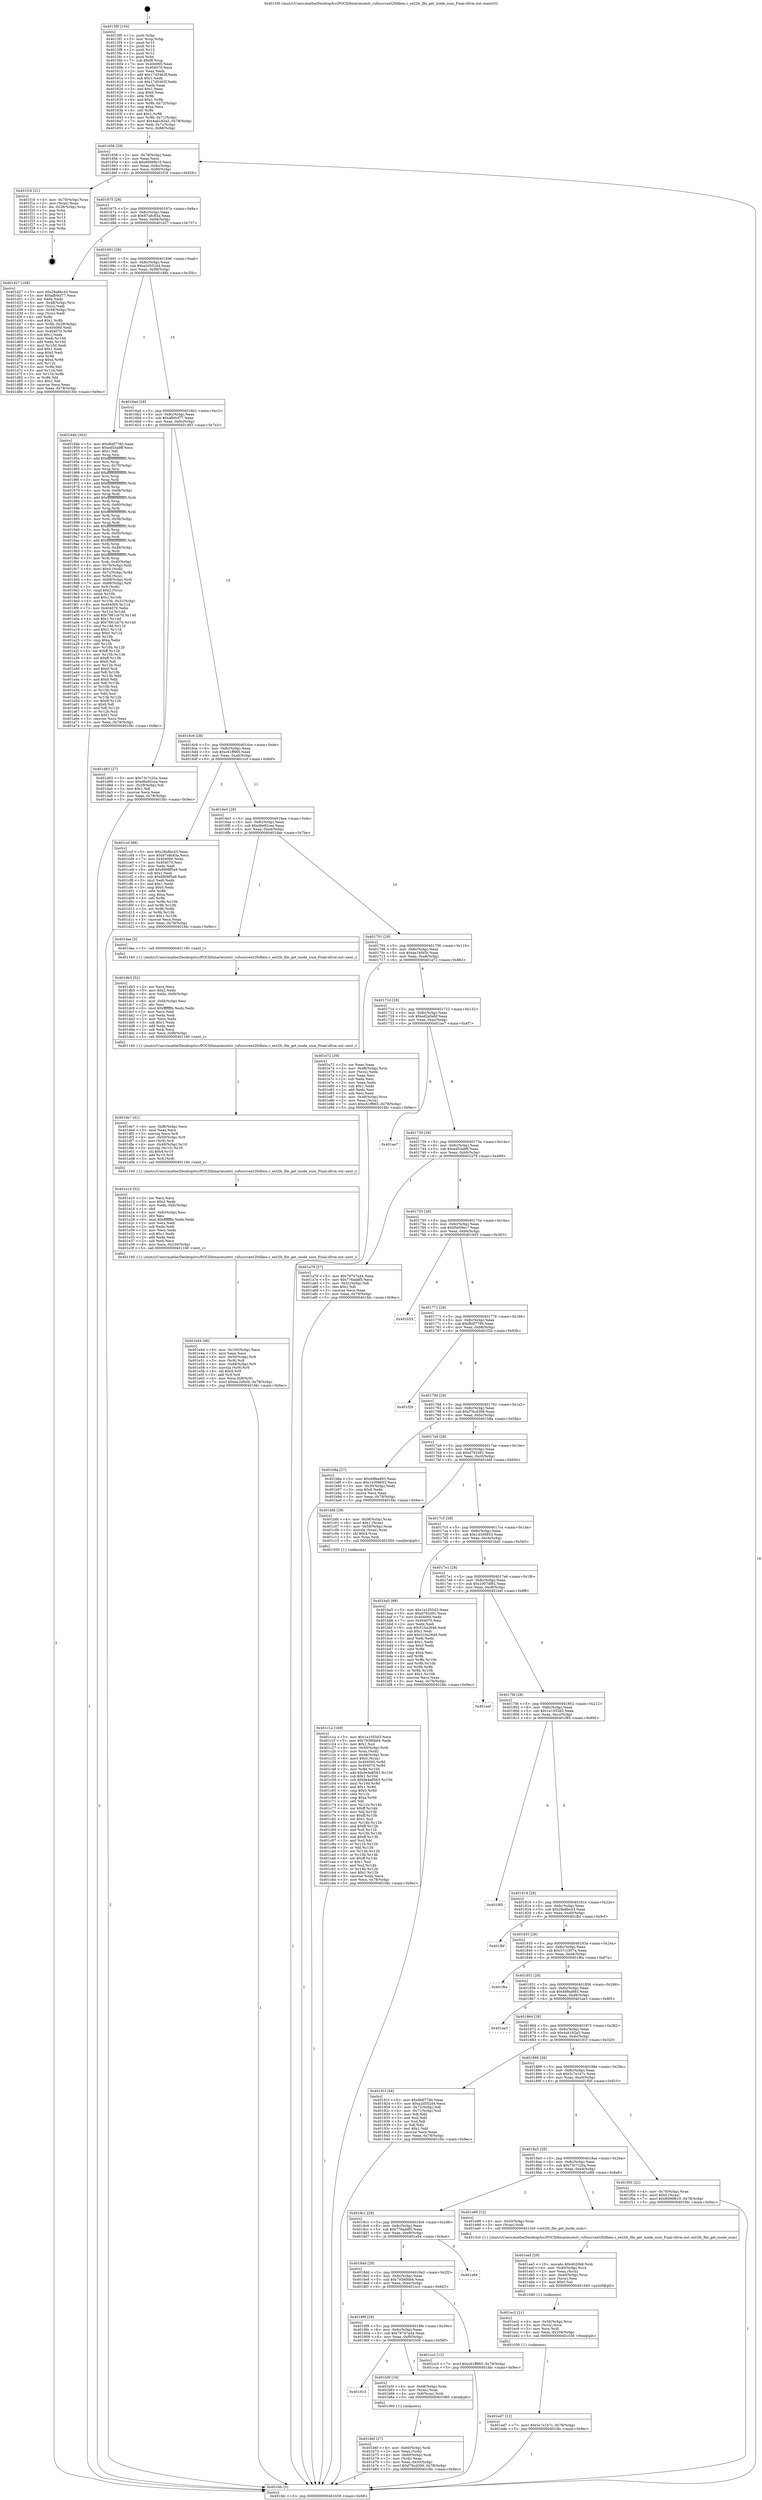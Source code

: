 digraph "0x4015f0" {
  label = "0x4015f0 (/mnt/c/Users/mathe/Desktop/tcc/POCII/binaries/extr_rufussrcext2fsfileio.c_ext2fs_file_get_inode_num_Final-ollvm.out::main(0))"
  labelloc = "t"
  node[shape=record]

  Entry [label="",width=0.3,height=0.3,shape=circle,fillcolor=black,style=filled]
  "0x401658" [label="{
     0x401658 [29]\l
     | [instrs]\l
     &nbsp;&nbsp;0x401658 \<+3\>: mov -0x78(%rbp),%eax\l
     &nbsp;&nbsp;0x40165b \<+2\>: mov %eax,%ecx\l
     &nbsp;&nbsp;0x40165d \<+6\>: sub $0x8006fb10,%ecx\l
     &nbsp;&nbsp;0x401663 \<+6\>: mov %eax,-0x8c(%rbp)\l
     &nbsp;&nbsp;0x401669 \<+6\>: mov %ecx,-0x90(%rbp)\l
     &nbsp;&nbsp;0x40166f \<+6\>: je 0000000000401f16 \<main+0x926\>\l
  }"]
  "0x401f16" [label="{
     0x401f16 [21]\l
     | [instrs]\l
     &nbsp;&nbsp;0x401f16 \<+4\>: mov -0x70(%rbp),%rax\l
     &nbsp;&nbsp;0x401f1a \<+2\>: mov (%rax),%eax\l
     &nbsp;&nbsp;0x401f1c \<+4\>: lea -0x28(%rbp),%rsp\l
     &nbsp;&nbsp;0x401f20 \<+1\>: pop %rbx\l
     &nbsp;&nbsp;0x401f21 \<+2\>: pop %r12\l
     &nbsp;&nbsp;0x401f23 \<+2\>: pop %r13\l
     &nbsp;&nbsp;0x401f25 \<+2\>: pop %r14\l
     &nbsp;&nbsp;0x401f27 \<+2\>: pop %r15\l
     &nbsp;&nbsp;0x401f29 \<+1\>: pop %rbp\l
     &nbsp;&nbsp;0x401f2a \<+1\>: ret\l
  }"]
  "0x401675" [label="{
     0x401675 [28]\l
     | [instrs]\l
     &nbsp;&nbsp;0x401675 \<+5\>: jmp 000000000040167a \<main+0x8a\>\l
     &nbsp;&nbsp;0x40167a \<+6\>: mov -0x8c(%rbp),%eax\l
     &nbsp;&nbsp;0x401680 \<+5\>: sub $0x87a8c83a,%eax\l
     &nbsp;&nbsp;0x401685 \<+6\>: mov %eax,-0x94(%rbp)\l
     &nbsp;&nbsp;0x40168b \<+6\>: je 0000000000401d27 \<main+0x737\>\l
  }"]
  Exit [label="",width=0.3,height=0.3,shape=circle,fillcolor=black,style=filled,peripheries=2]
  "0x401d27" [label="{
     0x401d27 [108]\l
     | [instrs]\l
     &nbsp;&nbsp;0x401d27 \<+5\>: mov $0x28a8bc43,%eax\l
     &nbsp;&nbsp;0x401d2c \<+5\>: mov $0xafb0cf77,%ecx\l
     &nbsp;&nbsp;0x401d31 \<+2\>: xor %edx,%edx\l
     &nbsp;&nbsp;0x401d33 \<+4\>: mov -0x48(%rbp),%rsi\l
     &nbsp;&nbsp;0x401d37 \<+2\>: mov (%rsi),%edi\l
     &nbsp;&nbsp;0x401d39 \<+4\>: mov -0x58(%rbp),%rsi\l
     &nbsp;&nbsp;0x401d3d \<+2\>: cmp (%rsi),%edi\l
     &nbsp;&nbsp;0x401d3f \<+4\>: setl %r8b\l
     &nbsp;&nbsp;0x401d43 \<+4\>: and $0x1,%r8b\l
     &nbsp;&nbsp;0x401d47 \<+4\>: mov %r8b,-0x29(%rbp)\l
     &nbsp;&nbsp;0x401d4b \<+7\>: mov 0x404060,%edi\l
     &nbsp;&nbsp;0x401d52 \<+8\>: mov 0x404070,%r9d\l
     &nbsp;&nbsp;0x401d5a \<+3\>: sub $0x1,%edx\l
     &nbsp;&nbsp;0x401d5d \<+3\>: mov %edi,%r10d\l
     &nbsp;&nbsp;0x401d60 \<+3\>: add %edx,%r10d\l
     &nbsp;&nbsp;0x401d63 \<+4\>: imul %r10d,%edi\l
     &nbsp;&nbsp;0x401d67 \<+3\>: and $0x1,%edi\l
     &nbsp;&nbsp;0x401d6a \<+3\>: cmp $0x0,%edi\l
     &nbsp;&nbsp;0x401d6d \<+4\>: sete %r8b\l
     &nbsp;&nbsp;0x401d71 \<+4\>: cmp $0xa,%r9d\l
     &nbsp;&nbsp;0x401d75 \<+4\>: setl %r11b\l
     &nbsp;&nbsp;0x401d79 \<+3\>: mov %r8b,%bl\l
     &nbsp;&nbsp;0x401d7c \<+3\>: and %r11b,%bl\l
     &nbsp;&nbsp;0x401d7f \<+3\>: xor %r11b,%r8b\l
     &nbsp;&nbsp;0x401d82 \<+3\>: or %r8b,%bl\l
     &nbsp;&nbsp;0x401d85 \<+3\>: test $0x1,%bl\l
     &nbsp;&nbsp;0x401d88 \<+3\>: cmovne %ecx,%eax\l
     &nbsp;&nbsp;0x401d8b \<+3\>: mov %eax,-0x78(%rbp)\l
     &nbsp;&nbsp;0x401d8e \<+5\>: jmp 0000000000401fdc \<main+0x9ec\>\l
  }"]
  "0x401691" [label="{
     0x401691 [28]\l
     | [instrs]\l
     &nbsp;&nbsp;0x401691 \<+5\>: jmp 0000000000401696 \<main+0xa6\>\l
     &nbsp;&nbsp;0x401696 \<+6\>: mov -0x8c(%rbp),%eax\l
     &nbsp;&nbsp;0x40169c \<+5\>: sub $0xa2d552d4,%eax\l
     &nbsp;&nbsp;0x4016a1 \<+6\>: mov %eax,-0x98(%rbp)\l
     &nbsp;&nbsp;0x4016a7 \<+6\>: je 000000000040194b \<main+0x35b\>\l
  }"]
  "0x401ed7" [label="{
     0x401ed7 [12]\l
     | [instrs]\l
     &nbsp;&nbsp;0x401ed7 \<+7\>: movl $0x5c7e1b7c,-0x78(%rbp)\l
     &nbsp;&nbsp;0x401ede \<+5\>: jmp 0000000000401fdc \<main+0x9ec\>\l
  }"]
  "0x40194b" [label="{
     0x40194b [302]\l
     | [instrs]\l
     &nbsp;&nbsp;0x40194b \<+5\>: mov $0xf6df7780,%eax\l
     &nbsp;&nbsp;0x401950 \<+5\>: mov $0xed53a9ff,%ecx\l
     &nbsp;&nbsp;0x401955 \<+2\>: mov $0x1,%dl\l
     &nbsp;&nbsp;0x401957 \<+3\>: mov %rsp,%rsi\l
     &nbsp;&nbsp;0x40195a \<+4\>: add $0xfffffffffffffff0,%rsi\l
     &nbsp;&nbsp;0x40195e \<+3\>: mov %rsi,%rsp\l
     &nbsp;&nbsp;0x401961 \<+4\>: mov %rsi,-0x70(%rbp)\l
     &nbsp;&nbsp;0x401965 \<+3\>: mov %rsp,%rsi\l
     &nbsp;&nbsp;0x401968 \<+4\>: add $0xfffffffffffffff0,%rsi\l
     &nbsp;&nbsp;0x40196c \<+3\>: mov %rsi,%rsp\l
     &nbsp;&nbsp;0x40196f \<+3\>: mov %rsp,%rdi\l
     &nbsp;&nbsp;0x401972 \<+4\>: add $0xfffffffffffffff0,%rdi\l
     &nbsp;&nbsp;0x401976 \<+3\>: mov %rdi,%rsp\l
     &nbsp;&nbsp;0x401979 \<+4\>: mov %rdi,-0x68(%rbp)\l
     &nbsp;&nbsp;0x40197d \<+3\>: mov %rsp,%rdi\l
     &nbsp;&nbsp;0x401980 \<+4\>: add $0xfffffffffffffff0,%rdi\l
     &nbsp;&nbsp;0x401984 \<+3\>: mov %rdi,%rsp\l
     &nbsp;&nbsp;0x401987 \<+4\>: mov %rdi,-0x60(%rbp)\l
     &nbsp;&nbsp;0x40198b \<+3\>: mov %rsp,%rdi\l
     &nbsp;&nbsp;0x40198e \<+4\>: add $0xfffffffffffffff0,%rdi\l
     &nbsp;&nbsp;0x401992 \<+3\>: mov %rdi,%rsp\l
     &nbsp;&nbsp;0x401995 \<+4\>: mov %rdi,-0x58(%rbp)\l
     &nbsp;&nbsp;0x401999 \<+3\>: mov %rsp,%rdi\l
     &nbsp;&nbsp;0x40199c \<+4\>: add $0xfffffffffffffff0,%rdi\l
     &nbsp;&nbsp;0x4019a0 \<+3\>: mov %rdi,%rsp\l
     &nbsp;&nbsp;0x4019a3 \<+4\>: mov %rdi,-0x50(%rbp)\l
     &nbsp;&nbsp;0x4019a7 \<+3\>: mov %rsp,%rdi\l
     &nbsp;&nbsp;0x4019aa \<+4\>: add $0xfffffffffffffff0,%rdi\l
     &nbsp;&nbsp;0x4019ae \<+3\>: mov %rdi,%rsp\l
     &nbsp;&nbsp;0x4019b1 \<+4\>: mov %rdi,-0x48(%rbp)\l
     &nbsp;&nbsp;0x4019b5 \<+3\>: mov %rsp,%rdi\l
     &nbsp;&nbsp;0x4019b8 \<+4\>: add $0xfffffffffffffff0,%rdi\l
     &nbsp;&nbsp;0x4019bc \<+3\>: mov %rdi,%rsp\l
     &nbsp;&nbsp;0x4019bf \<+4\>: mov %rdi,-0x40(%rbp)\l
     &nbsp;&nbsp;0x4019c3 \<+4\>: mov -0x70(%rbp),%rdi\l
     &nbsp;&nbsp;0x4019c7 \<+6\>: movl $0x0,(%rdi)\l
     &nbsp;&nbsp;0x4019cd \<+4\>: mov -0x7c(%rbp),%r8d\l
     &nbsp;&nbsp;0x4019d1 \<+3\>: mov %r8d,(%rsi)\l
     &nbsp;&nbsp;0x4019d4 \<+4\>: mov -0x68(%rbp),%rdi\l
     &nbsp;&nbsp;0x4019d8 \<+7\>: mov -0x88(%rbp),%r9\l
     &nbsp;&nbsp;0x4019df \<+3\>: mov %r9,(%rdi)\l
     &nbsp;&nbsp;0x4019e2 \<+3\>: cmpl $0x2,(%rsi)\l
     &nbsp;&nbsp;0x4019e5 \<+4\>: setne %r10b\l
     &nbsp;&nbsp;0x4019e9 \<+4\>: and $0x1,%r10b\l
     &nbsp;&nbsp;0x4019ed \<+4\>: mov %r10b,-0x31(%rbp)\l
     &nbsp;&nbsp;0x4019f1 \<+8\>: mov 0x404060,%r11d\l
     &nbsp;&nbsp;0x4019f9 \<+7\>: mov 0x404070,%ebx\l
     &nbsp;&nbsp;0x401a00 \<+3\>: mov %r11d,%r14d\l
     &nbsp;&nbsp;0x401a03 \<+7\>: add $0x7861cb7d,%r14d\l
     &nbsp;&nbsp;0x401a0a \<+4\>: sub $0x1,%r14d\l
     &nbsp;&nbsp;0x401a0e \<+7\>: sub $0x7861cb7d,%r14d\l
     &nbsp;&nbsp;0x401a15 \<+4\>: imul %r14d,%r11d\l
     &nbsp;&nbsp;0x401a19 \<+4\>: and $0x1,%r11d\l
     &nbsp;&nbsp;0x401a1d \<+4\>: cmp $0x0,%r11d\l
     &nbsp;&nbsp;0x401a21 \<+4\>: sete %r10b\l
     &nbsp;&nbsp;0x401a25 \<+3\>: cmp $0xa,%ebx\l
     &nbsp;&nbsp;0x401a28 \<+4\>: setl %r15b\l
     &nbsp;&nbsp;0x401a2c \<+3\>: mov %r10b,%r12b\l
     &nbsp;&nbsp;0x401a2f \<+4\>: xor $0xff,%r12b\l
     &nbsp;&nbsp;0x401a33 \<+3\>: mov %r15b,%r13b\l
     &nbsp;&nbsp;0x401a36 \<+4\>: xor $0xff,%r13b\l
     &nbsp;&nbsp;0x401a3a \<+3\>: xor $0x0,%dl\l
     &nbsp;&nbsp;0x401a3d \<+3\>: mov %r12b,%sil\l
     &nbsp;&nbsp;0x401a40 \<+4\>: and $0x0,%sil\l
     &nbsp;&nbsp;0x401a44 \<+3\>: and %dl,%r10b\l
     &nbsp;&nbsp;0x401a47 \<+3\>: mov %r13b,%dil\l
     &nbsp;&nbsp;0x401a4a \<+4\>: and $0x0,%dil\l
     &nbsp;&nbsp;0x401a4e \<+3\>: and %dl,%r15b\l
     &nbsp;&nbsp;0x401a51 \<+3\>: or %r10b,%sil\l
     &nbsp;&nbsp;0x401a54 \<+3\>: or %r15b,%dil\l
     &nbsp;&nbsp;0x401a57 \<+3\>: xor %dil,%sil\l
     &nbsp;&nbsp;0x401a5a \<+3\>: or %r13b,%r12b\l
     &nbsp;&nbsp;0x401a5d \<+4\>: xor $0xff,%r12b\l
     &nbsp;&nbsp;0x401a61 \<+3\>: or $0x0,%dl\l
     &nbsp;&nbsp;0x401a64 \<+3\>: and %dl,%r12b\l
     &nbsp;&nbsp;0x401a67 \<+3\>: or %r12b,%sil\l
     &nbsp;&nbsp;0x401a6a \<+4\>: test $0x1,%sil\l
     &nbsp;&nbsp;0x401a6e \<+3\>: cmovne %ecx,%eax\l
     &nbsp;&nbsp;0x401a71 \<+3\>: mov %eax,-0x78(%rbp)\l
     &nbsp;&nbsp;0x401a74 \<+5\>: jmp 0000000000401fdc \<main+0x9ec\>\l
  }"]
  "0x4016ad" [label="{
     0x4016ad [28]\l
     | [instrs]\l
     &nbsp;&nbsp;0x4016ad \<+5\>: jmp 00000000004016b2 \<main+0xc2\>\l
     &nbsp;&nbsp;0x4016b2 \<+6\>: mov -0x8c(%rbp),%eax\l
     &nbsp;&nbsp;0x4016b8 \<+5\>: sub $0xafb0cf77,%eax\l
     &nbsp;&nbsp;0x4016bd \<+6\>: mov %eax,-0x9c(%rbp)\l
     &nbsp;&nbsp;0x4016c3 \<+6\>: je 0000000000401d93 \<main+0x7a3\>\l
  }"]
  "0x401ec2" [label="{
     0x401ec2 [21]\l
     | [instrs]\l
     &nbsp;&nbsp;0x401ec2 \<+4\>: mov -0x50(%rbp),%rcx\l
     &nbsp;&nbsp;0x401ec6 \<+3\>: mov (%rcx),%rcx\l
     &nbsp;&nbsp;0x401ec9 \<+3\>: mov %rcx,%rdi\l
     &nbsp;&nbsp;0x401ecc \<+6\>: mov %eax,-0x104(%rbp)\l
     &nbsp;&nbsp;0x401ed2 \<+5\>: call 0000000000401030 \<free@plt\>\l
     | [calls]\l
     &nbsp;&nbsp;0x401030 \{1\} (unknown)\l
  }"]
  "0x401d93" [label="{
     0x401d93 [27]\l
     | [instrs]\l
     &nbsp;&nbsp;0x401d93 \<+5\>: mov $0x73c7c20a,%eax\l
     &nbsp;&nbsp;0x401d98 \<+5\>: mov $0xd6e92cea,%ecx\l
     &nbsp;&nbsp;0x401d9d \<+3\>: mov -0x29(%rbp),%dl\l
     &nbsp;&nbsp;0x401da0 \<+3\>: test $0x1,%dl\l
     &nbsp;&nbsp;0x401da3 \<+3\>: cmovne %ecx,%eax\l
     &nbsp;&nbsp;0x401da6 \<+3\>: mov %eax,-0x78(%rbp)\l
     &nbsp;&nbsp;0x401da9 \<+5\>: jmp 0000000000401fdc \<main+0x9ec\>\l
  }"]
  "0x4016c9" [label="{
     0x4016c9 [28]\l
     | [instrs]\l
     &nbsp;&nbsp;0x4016c9 \<+5\>: jmp 00000000004016ce \<main+0xde\>\l
     &nbsp;&nbsp;0x4016ce \<+6\>: mov -0x8c(%rbp),%eax\l
     &nbsp;&nbsp;0x4016d4 \<+5\>: sub $0xc61ff965,%eax\l
     &nbsp;&nbsp;0x4016d9 \<+6\>: mov %eax,-0xa0(%rbp)\l
     &nbsp;&nbsp;0x4016df \<+6\>: je 0000000000401ccf \<main+0x6df\>\l
  }"]
  "0x401ea5" [label="{
     0x401ea5 [29]\l
     | [instrs]\l
     &nbsp;&nbsp;0x401ea5 \<+10\>: movabs $0x4020b6,%rdi\l
     &nbsp;&nbsp;0x401eaf \<+4\>: mov -0x40(%rbp),%rcx\l
     &nbsp;&nbsp;0x401eb3 \<+2\>: mov %eax,(%rcx)\l
     &nbsp;&nbsp;0x401eb5 \<+4\>: mov -0x40(%rbp),%rcx\l
     &nbsp;&nbsp;0x401eb9 \<+2\>: mov (%rcx),%esi\l
     &nbsp;&nbsp;0x401ebb \<+2\>: mov $0x0,%al\l
     &nbsp;&nbsp;0x401ebd \<+5\>: call 0000000000401040 \<printf@plt\>\l
     | [calls]\l
     &nbsp;&nbsp;0x401040 \{1\} (unknown)\l
  }"]
  "0x401ccf" [label="{
     0x401ccf [88]\l
     | [instrs]\l
     &nbsp;&nbsp;0x401ccf \<+5\>: mov $0x28a8bc43,%eax\l
     &nbsp;&nbsp;0x401cd4 \<+5\>: mov $0x87a8c83a,%ecx\l
     &nbsp;&nbsp;0x401cd9 \<+7\>: mov 0x404060,%edx\l
     &nbsp;&nbsp;0x401ce0 \<+7\>: mov 0x404070,%esi\l
     &nbsp;&nbsp;0x401ce7 \<+2\>: mov %edx,%edi\l
     &nbsp;&nbsp;0x401ce9 \<+6\>: add $0x8908f5a9,%edi\l
     &nbsp;&nbsp;0x401cef \<+3\>: sub $0x1,%edi\l
     &nbsp;&nbsp;0x401cf2 \<+6\>: sub $0x8908f5a9,%edi\l
     &nbsp;&nbsp;0x401cf8 \<+3\>: imul %edi,%edx\l
     &nbsp;&nbsp;0x401cfb \<+3\>: and $0x1,%edx\l
     &nbsp;&nbsp;0x401cfe \<+3\>: cmp $0x0,%edx\l
     &nbsp;&nbsp;0x401d01 \<+4\>: sete %r8b\l
     &nbsp;&nbsp;0x401d05 \<+3\>: cmp $0xa,%esi\l
     &nbsp;&nbsp;0x401d08 \<+4\>: setl %r9b\l
     &nbsp;&nbsp;0x401d0c \<+3\>: mov %r8b,%r10b\l
     &nbsp;&nbsp;0x401d0f \<+3\>: and %r9b,%r10b\l
     &nbsp;&nbsp;0x401d12 \<+3\>: xor %r9b,%r8b\l
     &nbsp;&nbsp;0x401d15 \<+3\>: or %r8b,%r10b\l
     &nbsp;&nbsp;0x401d18 \<+4\>: test $0x1,%r10b\l
     &nbsp;&nbsp;0x401d1c \<+3\>: cmovne %ecx,%eax\l
     &nbsp;&nbsp;0x401d1f \<+3\>: mov %eax,-0x78(%rbp)\l
     &nbsp;&nbsp;0x401d22 \<+5\>: jmp 0000000000401fdc \<main+0x9ec\>\l
  }"]
  "0x4016e5" [label="{
     0x4016e5 [28]\l
     | [instrs]\l
     &nbsp;&nbsp;0x4016e5 \<+5\>: jmp 00000000004016ea \<main+0xfa\>\l
     &nbsp;&nbsp;0x4016ea \<+6\>: mov -0x8c(%rbp),%eax\l
     &nbsp;&nbsp;0x4016f0 \<+5\>: sub $0xd6e92cea,%eax\l
     &nbsp;&nbsp;0x4016f5 \<+6\>: mov %eax,-0xa4(%rbp)\l
     &nbsp;&nbsp;0x4016fb \<+6\>: je 0000000000401dae \<main+0x7be\>\l
  }"]
  "0x401e44" [label="{
     0x401e44 [46]\l
     | [instrs]\l
     &nbsp;&nbsp;0x401e44 \<+6\>: mov -0x100(%rbp),%ecx\l
     &nbsp;&nbsp;0x401e4a \<+3\>: imul %eax,%ecx\l
     &nbsp;&nbsp;0x401e4d \<+4\>: mov -0x50(%rbp),%r8\l
     &nbsp;&nbsp;0x401e51 \<+3\>: mov (%r8),%r8\l
     &nbsp;&nbsp;0x401e54 \<+4\>: mov -0x48(%rbp),%r9\l
     &nbsp;&nbsp;0x401e58 \<+3\>: movslq (%r9),%r9\l
     &nbsp;&nbsp;0x401e5b \<+4\>: shl $0x4,%r9\l
     &nbsp;&nbsp;0x401e5f \<+3\>: add %r9,%r8\l
     &nbsp;&nbsp;0x401e62 \<+4\>: mov %ecx,0x8(%r8)\l
     &nbsp;&nbsp;0x401e66 \<+7\>: movl $0xea1bf45b,-0x78(%rbp)\l
     &nbsp;&nbsp;0x401e6d \<+5\>: jmp 0000000000401fdc \<main+0x9ec\>\l
  }"]
  "0x401dae" [label="{
     0x401dae [5]\l
     | [instrs]\l
     &nbsp;&nbsp;0x401dae \<+5\>: call 0000000000401160 \<next_i\>\l
     | [calls]\l
     &nbsp;&nbsp;0x401160 \{1\} (/mnt/c/Users/mathe/Desktop/tcc/POCII/binaries/extr_rufussrcext2fsfileio.c_ext2fs_file_get_inode_num_Final-ollvm.out::next_i)\l
  }"]
  "0x401701" [label="{
     0x401701 [28]\l
     | [instrs]\l
     &nbsp;&nbsp;0x401701 \<+5\>: jmp 0000000000401706 \<main+0x116\>\l
     &nbsp;&nbsp;0x401706 \<+6\>: mov -0x8c(%rbp),%eax\l
     &nbsp;&nbsp;0x40170c \<+5\>: sub $0xea1bf45b,%eax\l
     &nbsp;&nbsp;0x401711 \<+6\>: mov %eax,-0xa8(%rbp)\l
     &nbsp;&nbsp;0x401717 \<+6\>: je 0000000000401e72 \<main+0x882\>\l
  }"]
  "0x401e10" [label="{
     0x401e10 [52]\l
     | [instrs]\l
     &nbsp;&nbsp;0x401e10 \<+2\>: xor %ecx,%ecx\l
     &nbsp;&nbsp;0x401e12 \<+5\>: mov $0x2,%edx\l
     &nbsp;&nbsp;0x401e17 \<+6\>: mov %edx,-0xfc(%rbp)\l
     &nbsp;&nbsp;0x401e1d \<+1\>: cltd\l
     &nbsp;&nbsp;0x401e1e \<+6\>: mov -0xfc(%rbp),%esi\l
     &nbsp;&nbsp;0x401e24 \<+2\>: idiv %esi\l
     &nbsp;&nbsp;0x401e26 \<+6\>: imul $0xfffffffe,%edx,%edx\l
     &nbsp;&nbsp;0x401e2c \<+2\>: mov %ecx,%edi\l
     &nbsp;&nbsp;0x401e2e \<+2\>: sub %edx,%edi\l
     &nbsp;&nbsp;0x401e30 \<+2\>: mov %ecx,%edx\l
     &nbsp;&nbsp;0x401e32 \<+3\>: sub $0x1,%edx\l
     &nbsp;&nbsp;0x401e35 \<+2\>: add %edx,%edi\l
     &nbsp;&nbsp;0x401e37 \<+2\>: sub %edi,%ecx\l
     &nbsp;&nbsp;0x401e39 \<+6\>: mov %ecx,-0x100(%rbp)\l
     &nbsp;&nbsp;0x401e3f \<+5\>: call 0000000000401160 \<next_i\>\l
     | [calls]\l
     &nbsp;&nbsp;0x401160 \{1\} (/mnt/c/Users/mathe/Desktop/tcc/POCII/binaries/extr_rufussrcext2fsfileio.c_ext2fs_file_get_inode_num_Final-ollvm.out::next_i)\l
  }"]
  "0x401e72" [label="{
     0x401e72 [39]\l
     | [instrs]\l
     &nbsp;&nbsp;0x401e72 \<+2\>: xor %eax,%eax\l
     &nbsp;&nbsp;0x401e74 \<+4\>: mov -0x48(%rbp),%rcx\l
     &nbsp;&nbsp;0x401e78 \<+2\>: mov (%rcx),%edx\l
     &nbsp;&nbsp;0x401e7a \<+2\>: mov %eax,%esi\l
     &nbsp;&nbsp;0x401e7c \<+2\>: sub %edx,%esi\l
     &nbsp;&nbsp;0x401e7e \<+2\>: mov %eax,%edx\l
     &nbsp;&nbsp;0x401e80 \<+3\>: sub $0x1,%edx\l
     &nbsp;&nbsp;0x401e83 \<+2\>: add %edx,%esi\l
     &nbsp;&nbsp;0x401e85 \<+2\>: sub %esi,%eax\l
     &nbsp;&nbsp;0x401e87 \<+4\>: mov -0x48(%rbp),%rcx\l
     &nbsp;&nbsp;0x401e8b \<+2\>: mov %eax,(%rcx)\l
     &nbsp;&nbsp;0x401e8d \<+7\>: movl $0xc61ff965,-0x78(%rbp)\l
     &nbsp;&nbsp;0x401e94 \<+5\>: jmp 0000000000401fdc \<main+0x9ec\>\l
  }"]
  "0x40171d" [label="{
     0x40171d [28]\l
     | [instrs]\l
     &nbsp;&nbsp;0x40171d \<+5\>: jmp 0000000000401722 \<main+0x132\>\l
     &nbsp;&nbsp;0x401722 \<+6\>: mov -0x8c(%rbp),%eax\l
     &nbsp;&nbsp;0x401728 \<+5\>: sub $0xed2a5ebf,%eax\l
     &nbsp;&nbsp;0x40172d \<+6\>: mov %eax,-0xac(%rbp)\l
     &nbsp;&nbsp;0x401733 \<+6\>: je 0000000000401ae7 \<main+0x4f7\>\l
  }"]
  "0x401de7" [label="{
     0x401de7 [41]\l
     | [instrs]\l
     &nbsp;&nbsp;0x401de7 \<+6\>: mov -0xf8(%rbp),%ecx\l
     &nbsp;&nbsp;0x401ded \<+3\>: imul %eax,%ecx\l
     &nbsp;&nbsp;0x401df0 \<+3\>: movslq %ecx,%r8\l
     &nbsp;&nbsp;0x401df3 \<+4\>: mov -0x50(%rbp),%r9\l
     &nbsp;&nbsp;0x401df7 \<+3\>: mov (%r9),%r9\l
     &nbsp;&nbsp;0x401dfa \<+4\>: mov -0x48(%rbp),%r10\l
     &nbsp;&nbsp;0x401dfe \<+3\>: movslq (%r10),%r10\l
     &nbsp;&nbsp;0x401e01 \<+4\>: shl $0x4,%r10\l
     &nbsp;&nbsp;0x401e05 \<+3\>: add %r10,%r9\l
     &nbsp;&nbsp;0x401e08 \<+3\>: mov %r8,(%r9)\l
     &nbsp;&nbsp;0x401e0b \<+5\>: call 0000000000401160 \<next_i\>\l
     | [calls]\l
     &nbsp;&nbsp;0x401160 \{1\} (/mnt/c/Users/mathe/Desktop/tcc/POCII/binaries/extr_rufussrcext2fsfileio.c_ext2fs_file_get_inode_num_Final-ollvm.out::next_i)\l
  }"]
  "0x401ae7" [label="{
     0x401ae7\l
  }", style=dashed]
  "0x401739" [label="{
     0x401739 [28]\l
     | [instrs]\l
     &nbsp;&nbsp;0x401739 \<+5\>: jmp 000000000040173e \<main+0x14e\>\l
     &nbsp;&nbsp;0x40173e \<+6\>: mov -0x8c(%rbp),%eax\l
     &nbsp;&nbsp;0x401744 \<+5\>: sub $0xed53a9ff,%eax\l
     &nbsp;&nbsp;0x401749 \<+6\>: mov %eax,-0xb0(%rbp)\l
     &nbsp;&nbsp;0x40174f \<+6\>: je 0000000000401a79 \<main+0x489\>\l
  }"]
  "0x401db3" [label="{
     0x401db3 [52]\l
     | [instrs]\l
     &nbsp;&nbsp;0x401db3 \<+2\>: xor %ecx,%ecx\l
     &nbsp;&nbsp;0x401db5 \<+5\>: mov $0x2,%edx\l
     &nbsp;&nbsp;0x401dba \<+6\>: mov %edx,-0xf4(%rbp)\l
     &nbsp;&nbsp;0x401dc0 \<+1\>: cltd\l
     &nbsp;&nbsp;0x401dc1 \<+6\>: mov -0xf4(%rbp),%esi\l
     &nbsp;&nbsp;0x401dc7 \<+2\>: idiv %esi\l
     &nbsp;&nbsp;0x401dc9 \<+6\>: imul $0xfffffffe,%edx,%edx\l
     &nbsp;&nbsp;0x401dcf \<+2\>: mov %ecx,%edi\l
     &nbsp;&nbsp;0x401dd1 \<+2\>: sub %edx,%edi\l
     &nbsp;&nbsp;0x401dd3 \<+2\>: mov %ecx,%edx\l
     &nbsp;&nbsp;0x401dd5 \<+3\>: sub $0x1,%edx\l
     &nbsp;&nbsp;0x401dd8 \<+2\>: add %edx,%edi\l
     &nbsp;&nbsp;0x401dda \<+2\>: sub %edi,%ecx\l
     &nbsp;&nbsp;0x401ddc \<+6\>: mov %ecx,-0xf8(%rbp)\l
     &nbsp;&nbsp;0x401de2 \<+5\>: call 0000000000401160 \<next_i\>\l
     | [calls]\l
     &nbsp;&nbsp;0x401160 \{1\} (/mnt/c/Users/mathe/Desktop/tcc/POCII/binaries/extr_rufussrcext2fsfileio.c_ext2fs_file_get_inode_num_Final-ollvm.out::next_i)\l
  }"]
  "0x401a79" [label="{
     0x401a79 [27]\l
     | [instrs]\l
     &nbsp;&nbsp;0x401a79 \<+5\>: mov $0x79747a44,%eax\l
     &nbsp;&nbsp;0x401a7e \<+5\>: mov $0x776addf5,%ecx\l
     &nbsp;&nbsp;0x401a83 \<+3\>: mov -0x31(%rbp),%dl\l
     &nbsp;&nbsp;0x401a86 \<+3\>: test $0x1,%dl\l
     &nbsp;&nbsp;0x401a89 \<+3\>: cmovne %ecx,%eax\l
     &nbsp;&nbsp;0x401a8c \<+3\>: mov %eax,-0x78(%rbp)\l
     &nbsp;&nbsp;0x401a8f \<+5\>: jmp 0000000000401fdc \<main+0x9ec\>\l
  }"]
  "0x401755" [label="{
     0x401755 [28]\l
     | [instrs]\l
     &nbsp;&nbsp;0x401755 \<+5\>: jmp 000000000040175a \<main+0x16a\>\l
     &nbsp;&nbsp;0x40175a \<+6\>: mov -0x8c(%rbp),%eax\l
     &nbsp;&nbsp;0x401760 \<+5\>: sub $0xf5e59ec7,%eax\l
     &nbsp;&nbsp;0x401765 \<+6\>: mov %eax,-0xb4(%rbp)\l
     &nbsp;&nbsp;0x40176b \<+6\>: je 0000000000401b53 \<main+0x563\>\l
  }"]
  "0x401c1a" [label="{
     0x401c1a [169]\l
     | [instrs]\l
     &nbsp;&nbsp;0x401c1a \<+5\>: mov $0x1e1055d3,%ecx\l
     &nbsp;&nbsp;0x401c1f \<+5\>: mov $0x79380bb4,%edx\l
     &nbsp;&nbsp;0x401c24 \<+3\>: mov $0x1,%sil\l
     &nbsp;&nbsp;0x401c27 \<+4\>: mov -0x50(%rbp),%rdi\l
     &nbsp;&nbsp;0x401c2b \<+3\>: mov %rax,(%rdi)\l
     &nbsp;&nbsp;0x401c2e \<+4\>: mov -0x48(%rbp),%rax\l
     &nbsp;&nbsp;0x401c32 \<+6\>: movl $0x0,(%rax)\l
     &nbsp;&nbsp;0x401c38 \<+8\>: mov 0x404060,%r8d\l
     &nbsp;&nbsp;0x401c40 \<+8\>: mov 0x404070,%r9d\l
     &nbsp;&nbsp;0x401c48 \<+3\>: mov %r8d,%r10d\l
     &nbsp;&nbsp;0x401c4b \<+7\>: add $0x9e4a8563,%r10d\l
     &nbsp;&nbsp;0x401c52 \<+4\>: sub $0x1,%r10d\l
     &nbsp;&nbsp;0x401c56 \<+7\>: sub $0x9e4a8563,%r10d\l
     &nbsp;&nbsp;0x401c5d \<+4\>: imul %r10d,%r8d\l
     &nbsp;&nbsp;0x401c61 \<+4\>: and $0x1,%r8d\l
     &nbsp;&nbsp;0x401c65 \<+4\>: cmp $0x0,%r8d\l
     &nbsp;&nbsp;0x401c69 \<+4\>: sete %r11b\l
     &nbsp;&nbsp;0x401c6d \<+4\>: cmp $0xa,%r9d\l
     &nbsp;&nbsp;0x401c71 \<+3\>: setl %bl\l
     &nbsp;&nbsp;0x401c74 \<+3\>: mov %r11b,%r14b\l
     &nbsp;&nbsp;0x401c77 \<+4\>: xor $0xff,%r14b\l
     &nbsp;&nbsp;0x401c7b \<+3\>: mov %bl,%r15b\l
     &nbsp;&nbsp;0x401c7e \<+4\>: xor $0xff,%r15b\l
     &nbsp;&nbsp;0x401c82 \<+4\>: xor $0x1,%sil\l
     &nbsp;&nbsp;0x401c86 \<+3\>: mov %r14b,%r12b\l
     &nbsp;&nbsp;0x401c89 \<+4\>: and $0xff,%r12b\l
     &nbsp;&nbsp;0x401c8d \<+3\>: and %sil,%r11b\l
     &nbsp;&nbsp;0x401c90 \<+3\>: mov %r15b,%r13b\l
     &nbsp;&nbsp;0x401c93 \<+4\>: and $0xff,%r13b\l
     &nbsp;&nbsp;0x401c97 \<+3\>: and %sil,%bl\l
     &nbsp;&nbsp;0x401c9a \<+3\>: or %r11b,%r12b\l
     &nbsp;&nbsp;0x401c9d \<+3\>: or %bl,%r13b\l
     &nbsp;&nbsp;0x401ca0 \<+3\>: xor %r13b,%r12b\l
     &nbsp;&nbsp;0x401ca3 \<+3\>: or %r15b,%r14b\l
     &nbsp;&nbsp;0x401ca6 \<+4\>: xor $0xff,%r14b\l
     &nbsp;&nbsp;0x401caa \<+4\>: or $0x1,%sil\l
     &nbsp;&nbsp;0x401cae \<+3\>: and %sil,%r14b\l
     &nbsp;&nbsp;0x401cb1 \<+3\>: or %r14b,%r12b\l
     &nbsp;&nbsp;0x401cb4 \<+4\>: test $0x1,%r12b\l
     &nbsp;&nbsp;0x401cb8 \<+3\>: cmovne %edx,%ecx\l
     &nbsp;&nbsp;0x401cbb \<+3\>: mov %ecx,-0x78(%rbp)\l
     &nbsp;&nbsp;0x401cbe \<+5\>: jmp 0000000000401fdc \<main+0x9ec\>\l
  }"]
  "0x401b53" [label="{
     0x401b53\l
  }", style=dashed]
  "0x401771" [label="{
     0x401771 [28]\l
     | [instrs]\l
     &nbsp;&nbsp;0x401771 \<+5\>: jmp 0000000000401776 \<main+0x186\>\l
     &nbsp;&nbsp;0x401776 \<+6\>: mov -0x8c(%rbp),%eax\l
     &nbsp;&nbsp;0x40177c \<+5\>: sub $0xf6df7780,%eax\l
     &nbsp;&nbsp;0x401781 \<+6\>: mov %eax,-0xb8(%rbp)\l
     &nbsp;&nbsp;0x401787 \<+6\>: je 0000000000401f2b \<main+0x93b\>\l
  }"]
  "0x401b6f" [label="{
     0x401b6f [27]\l
     | [instrs]\l
     &nbsp;&nbsp;0x401b6f \<+4\>: mov -0x60(%rbp),%rdi\l
     &nbsp;&nbsp;0x401b73 \<+2\>: mov %eax,(%rdi)\l
     &nbsp;&nbsp;0x401b75 \<+4\>: mov -0x60(%rbp),%rdi\l
     &nbsp;&nbsp;0x401b79 \<+2\>: mov (%rdi),%eax\l
     &nbsp;&nbsp;0x401b7b \<+3\>: mov %eax,-0x30(%rbp)\l
     &nbsp;&nbsp;0x401b7e \<+7\>: movl $0xf76cd306,-0x78(%rbp)\l
     &nbsp;&nbsp;0x401b85 \<+5\>: jmp 0000000000401fdc \<main+0x9ec\>\l
  }"]
  "0x401f2b" [label="{
     0x401f2b\l
  }", style=dashed]
  "0x40178d" [label="{
     0x40178d [28]\l
     | [instrs]\l
     &nbsp;&nbsp;0x40178d \<+5\>: jmp 0000000000401792 \<main+0x1a2\>\l
     &nbsp;&nbsp;0x401792 \<+6\>: mov -0x8c(%rbp),%eax\l
     &nbsp;&nbsp;0x401798 \<+5\>: sub $0xf76cd306,%eax\l
     &nbsp;&nbsp;0x40179d \<+6\>: mov %eax,-0xbc(%rbp)\l
     &nbsp;&nbsp;0x4017a3 \<+6\>: je 0000000000401b8a \<main+0x59a\>\l
  }"]
  "0x401915" [label="{
     0x401915\l
  }", style=dashed]
  "0x401b8a" [label="{
     0x401b8a [27]\l
     | [instrs]\l
     &nbsp;&nbsp;0x401b8a \<+5\>: mov $0x49fea993,%eax\l
     &nbsp;&nbsp;0x401b8f \<+5\>: mov $0x14306653,%ecx\l
     &nbsp;&nbsp;0x401b94 \<+3\>: mov -0x30(%rbp),%edx\l
     &nbsp;&nbsp;0x401b97 \<+3\>: cmp $0x0,%edx\l
     &nbsp;&nbsp;0x401b9a \<+3\>: cmove %ecx,%eax\l
     &nbsp;&nbsp;0x401b9d \<+3\>: mov %eax,-0x78(%rbp)\l
     &nbsp;&nbsp;0x401ba0 \<+5\>: jmp 0000000000401fdc \<main+0x9ec\>\l
  }"]
  "0x4017a9" [label="{
     0x4017a9 [28]\l
     | [instrs]\l
     &nbsp;&nbsp;0x4017a9 \<+5\>: jmp 00000000004017ae \<main+0x1be\>\l
     &nbsp;&nbsp;0x4017ae \<+6\>: mov -0x8c(%rbp),%eax\l
     &nbsp;&nbsp;0x4017b4 \<+5\>: sub $0xd792481,%eax\l
     &nbsp;&nbsp;0x4017b9 \<+6\>: mov %eax,-0xc0(%rbp)\l
     &nbsp;&nbsp;0x4017bf \<+6\>: je 0000000000401bfd \<main+0x60d\>\l
  }"]
  "0x401b5f" [label="{
     0x401b5f [16]\l
     | [instrs]\l
     &nbsp;&nbsp;0x401b5f \<+4\>: mov -0x68(%rbp),%rax\l
     &nbsp;&nbsp;0x401b63 \<+3\>: mov (%rax),%rax\l
     &nbsp;&nbsp;0x401b66 \<+4\>: mov 0x8(%rax),%rdi\l
     &nbsp;&nbsp;0x401b6a \<+5\>: call 0000000000401060 \<atoi@plt\>\l
     | [calls]\l
     &nbsp;&nbsp;0x401060 \{1\} (unknown)\l
  }"]
  "0x401bfd" [label="{
     0x401bfd [29]\l
     | [instrs]\l
     &nbsp;&nbsp;0x401bfd \<+4\>: mov -0x58(%rbp),%rax\l
     &nbsp;&nbsp;0x401c01 \<+6\>: movl $0x1,(%rax)\l
     &nbsp;&nbsp;0x401c07 \<+4\>: mov -0x58(%rbp),%rax\l
     &nbsp;&nbsp;0x401c0b \<+3\>: movslq (%rax),%rax\l
     &nbsp;&nbsp;0x401c0e \<+4\>: shl $0x4,%rax\l
     &nbsp;&nbsp;0x401c12 \<+3\>: mov %rax,%rdi\l
     &nbsp;&nbsp;0x401c15 \<+5\>: call 0000000000401050 \<malloc@plt\>\l
     | [calls]\l
     &nbsp;&nbsp;0x401050 \{1\} (unknown)\l
  }"]
  "0x4017c5" [label="{
     0x4017c5 [28]\l
     | [instrs]\l
     &nbsp;&nbsp;0x4017c5 \<+5\>: jmp 00000000004017ca \<main+0x1da\>\l
     &nbsp;&nbsp;0x4017ca \<+6\>: mov -0x8c(%rbp),%eax\l
     &nbsp;&nbsp;0x4017d0 \<+5\>: sub $0x14306653,%eax\l
     &nbsp;&nbsp;0x4017d5 \<+6\>: mov %eax,-0xc4(%rbp)\l
     &nbsp;&nbsp;0x4017db \<+6\>: je 0000000000401ba5 \<main+0x5b5\>\l
  }"]
  "0x4018f9" [label="{
     0x4018f9 [28]\l
     | [instrs]\l
     &nbsp;&nbsp;0x4018f9 \<+5\>: jmp 00000000004018fe \<main+0x30e\>\l
     &nbsp;&nbsp;0x4018fe \<+6\>: mov -0x8c(%rbp),%eax\l
     &nbsp;&nbsp;0x401904 \<+5\>: sub $0x79747a44,%eax\l
     &nbsp;&nbsp;0x401909 \<+6\>: mov %eax,-0xf0(%rbp)\l
     &nbsp;&nbsp;0x40190f \<+6\>: je 0000000000401b5f \<main+0x56f\>\l
  }"]
  "0x401ba5" [label="{
     0x401ba5 [88]\l
     | [instrs]\l
     &nbsp;&nbsp;0x401ba5 \<+5\>: mov $0x1e1055d3,%eax\l
     &nbsp;&nbsp;0x401baa \<+5\>: mov $0xd792481,%ecx\l
     &nbsp;&nbsp;0x401baf \<+7\>: mov 0x404060,%edx\l
     &nbsp;&nbsp;0x401bb6 \<+7\>: mov 0x404070,%esi\l
     &nbsp;&nbsp;0x401bbd \<+2\>: mov %edx,%edi\l
     &nbsp;&nbsp;0x401bbf \<+6\>: sub $0x510a2646,%edi\l
     &nbsp;&nbsp;0x401bc5 \<+3\>: sub $0x1,%edi\l
     &nbsp;&nbsp;0x401bc8 \<+6\>: add $0x510a2646,%edi\l
     &nbsp;&nbsp;0x401bce \<+3\>: imul %edi,%edx\l
     &nbsp;&nbsp;0x401bd1 \<+3\>: and $0x1,%edx\l
     &nbsp;&nbsp;0x401bd4 \<+3\>: cmp $0x0,%edx\l
     &nbsp;&nbsp;0x401bd7 \<+4\>: sete %r8b\l
     &nbsp;&nbsp;0x401bdb \<+3\>: cmp $0xa,%esi\l
     &nbsp;&nbsp;0x401bde \<+4\>: setl %r9b\l
     &nbsp;&nbsp;0x401be2 \<+3\>: mov %r8b,%r10b\l
     &nbsp;&nbsp;0x401be5 \<+3\>: and %r9b,%r10b\l
     &nbsp;&nbsp;0x401be8 \<+3\>: xor %r9b,%r8b\l
     &nbsp;&nbsp;0x401beb \<+3\>: or %r8b,%r10b\l
     &nbsp;&nbsp;0x401bee \<+4\>: test $0x1,%r10b\l
     &nbsp;&nbsp;0x401bf2 \<+3\>: cmovne %ecx,%eax\l
     &nbsp;&nbsp;0x401bf5 \<+3\>: mov %eax,-0x78(%rbp)\l
     &nbsp;&nbsp;0x401bf8 \<+5\>: jmp 0000000000401fdc \<main+0x9ec\>\l
  }"]
  "0x4017e1" [label="{
     0x4017e1 [28]\l
     | [instrs]\l
     &nbsp;&nbsp;0x4017e1 \<+5\>: jmp 00000000004017e6 \<main+0x1f6\>\l
     &nbsp;&nbsp;0x4017e6 \<+6\>: mov -0x8c(%rbp),%eax\l
     &nbsp;&nbsp;0x4017ec \<+5\>: sub $0x1907df92,%eax\l
     &nbsp;&nbsp;0x4017f1 \<+6\>: mov %eax,-0xc8(%rbp)\l
     &nbsp;&nbsp;0x4017f7 \<+6\>: je 0000000000401eef \<main+0x8ff\>\l
  }"]
  "0x401cc3" [label="{
     0x401cc3 [12]\l
     | [instrs]\l
     &nbsp;&nbsp;0x401cc3 \<+7\>: movl $0xc61ff965,-0x78(%rbp)\l
     &nbsp;&nbsp;0x401cca \<+5\>: jmp 0000000000401fdc \<main+0x9ec\>\l
  }"]
  "0x401eef" [label="{
     0x401eef\l
  }", style=dashed]
  "0x4017fd" [label="{
     0x4017fd [28]\l
     | [instrs]\l
     &nbsp;&nbsp;0x4017fd \<+5\>: jmp 0000000000401802 \<main+0x212\>\l
     &nbsp;&nbsp;0x401802 \<+6\>: mov -0x8c(%rbp),%eax\l
     &nbsp;&nbsp;0x401808 \<+5\>: sub $0x1e1055d3,%eax\l
     &nbsp;&nbsp;0x40180d \<+6\>: mov %eax,-0xcc(%rbp)\l
     &nbsp;&nbsp;0x401813 \<+6\>: je 0000000000401f85 \<main+0x995\>\l
  }"]
  "0x4018dd" [label="{
     0x4018dd [28]\l
     | [instrs]\l
     &nbsp;&nbsp;0x4018dd \<+5\>: jmp 00000000004018e2 \<main+0x2f2\>\l
     &nbsp;&nbsp;0x4018e2 \<+6\>: mov -0x8c(%rbp),%eax\l
     &nbsp;&nbsp;0x4018e8 \<+5\>: sub $0x79380bb4,%eax\l
     &nbsp;&nbsp;0x4018ed \<+6\>: mov %eax,-0xec(%rbp)\l
     &nbsp;&nbsp;0x4018f3 \<+6\>: je 0000000000401cc3 \<main+0x6d3\>\l
  }"]
  "0x401f85" [label="{
     0x401f85\l
  }", style=dashed]
  "0x401819" [label="{
     0x401819 [28]\l
     | [instrs]\l
     &nbsp;&nbsp;0x401819 \<+5\>: jmp 000000000040181e \<main+0x22e\>\l
     &nbsp;&nbsp;0x40181e \<+6\>: mov -0x8c(%rbp),%eax\l
     &nbsp;&nbsp;0x401824 \<+5\>: sub $0x28a8bc43,%eax\l
     &nbsp;&nbsp;0x401829 \<+6\>: mov %eax,-0xd0(%rbp)\l
     &nbsp;&nbsp;0x40182f \<+6\>: je 0000000000401fbf \<main+0x9cf\>\l
  }"]
  "0x401a94" [label="{
     0x401a94\l
  }", style=dashed]
  "0x401fbf" [label="{
     0x401fbf\l
  }", style=dashed]
  "0x401835" [label="{
     0x401835 [28]\l
     | [instrs]\l
     &nbsp;&nbsp;0x401835 \<+5\>: jmp 000000000040183a \<main+0x24a\>\l
     &nbsp;&nbsp;0x40183a \<+6\>: mov -0x8c(%rbp),%eax\l
     &nbsp;&nbsp;0x401840 \<+5\>: sub $0x37c1957a,%eax\l
     &nbsp;&nbsp;0x401845 \<+6\>: mov %eax,-0xd4(%rbp)\l
     &nbsp;&nbsp;0x40184b \<+6\>: je 0000000000401f6a \<main+0x97a\>\l
  }"]
  "0x4018c1" [label="{
     0x4018c1 [28]\l
     | [instrs]\l
     &nbsp;&nbsp;0x4018c1 \<+5\>: jmp 00000000004018c6 \<main+0x2d6\>\l
     &nbsp;&nbsp;0x4018c6 \<+6\>: mov -0x8c(%rbp),%eax\l
     &nbsp;&nbsp;0x4018cc \<+5\>: sub $0x776addf5,%eax\l
     &nbsp;&nbsp;0x4018d1 \<+6\>: mov %eax,-0xe8(%rbp)\l
     &nbsp;&nbsp;0x4018d7 \<+6\>: je 0000000000401a94 \<main+0x4a4\>\l
  }"]
  "0x401f6a" [label="{
     0x401f6a\l
  }", style=dashed]
  "0x401851" [label="{
     0x401851 [28]\l
     | [instrs]\l
     &nbsp;&nbsp;0x401851 \<+5\>: jmp 0000000000401856 \<main+0x266\>\l
     &nbsp;&nbsp;0x401856 \<+6\>: mov -0x8c(%rbp),%eax\l
     &nbsp;&nbsp;0x40185c \<+5\>: sub $0x49fea993,%eax\l
     &nbsp;&nbsp;0x401861 \<+6\>: mov %eax,-0xd8(%rbp)\l
     &nbsp;&nbsp;0x401867 \<+6\>: je 0000000000401ee3 \<main+0x8f3\>\l
  }"]
  "0x401e99" [label="{
     0x401e99 [12]\l
     | [instrs]\l
     &nbsp;&nbsp;0x401e99 \<+4\>: mov -0x50(%rbp),%rax\l
     &nbsp;&nbsp;0x401e9d \<+3\>: mov (%rax),%rdi\l
     &nbsp;&nbsp;0x401ea0 \<+5\>: call 00000000004013c0 \<ext2fs_file_get_inode_num\>\l
     | [calls]\l
     &nbsp;&nbsp;0x4013c0 \{1\} (/mnt/c/Users/mathe/Desktop/tcc/POCII/binaries/extr_rufussrcext2fsfileio.c_ext2fs_file_get_inode_num_Final-ollvm.out::ext2fs_file_get_inode_num)\l
  }"]
  "0x401ee3" [label="{
     0x401ee3\l
  }", style=dashed]
  "0x40186d" [label="{
     0x40186d [28]\l
     | [instrs]\l
     &nbsp;&nbsp;0x40186d \<+5\>: jmp 0000000000401872 \<main+0x282\>\l
     &nbsp;&nbsp;0x401872 \<+6\>: mov -0x8c(%rbp),%eax\l
     &nbsp;&nbsp;0x401878 \<+5\>: sub $0x4ab182a5,%eax\l
     &nbsp;&nbsp;0x40187d \<+6\>: mov %eax,-0xdc(%rbp)\l
     &nbsp;&nbsp;0x401883 \<+6\>: je 000000000040191f \<main+0x32f\>\l
  }"]
  "0x4018a5" [label="{
     0x4018a5 [28]\l
     | [instrs]\l
     &nbsp;&nbsp;0x4018a5 \<+5\>: jmp 00000000004018aa \<main+0x2ba\>\l
     &nbsp;&nbsp;0x4018aa \<+6\>: mov -0x8c(%rbp),%eax\l
     &nbsp;&nbsp;0x4018b0 \<+5\>: sub $0x73c7c20a,%eax\l
     &nbsp;&nbsp;0x4018b5 \<+6\>: mov %eax,-0xe4(%rbp)\l
     &nbsp;&nbsp;0x4018bb \<+6\>: je 0000000000401e99 \<main+0x8a9\>\l
  }"]
  "0x40191f" [label="{
     0x40191f [44]\l
     | [instrs]\l
     &nbsp;&nbsp;0x40191f \<+5\>: mov $0xf6df7780,%eax\l
     &nbsp;&nbsp;0x401924 \<+5\>: mov $0xa2d552d4,%ecx\l
     &nbsp;&nbsp;0x401929 \<+3\>: mov -0x72(%rbp),%dl\l
     &nbsp;&nbsp;0x40192c \<+4\>: mov -0x71(%rbp),%sil\l
     &nbsp;&nbsp;0x401930 \<+3\>: mov %dl,%dil\l
     &nbsp;&nbsp;0x401933 \<+3\>: and %sil,%dil\l
     &nbsp;&nbsp;0x401936 \<+3\>: xor %sil,%dl\l
     &nbsp;&nbsp;0x401939 \<+3\>: or %dl,%dil\l
     &nbsp;&nbsp;0x40193c \<+4\>: test $0x1,%dil\l
     &nbsp;&nbsp;0x401940 \<+3\>: cmovne %ecx,%eax\l
     &nbsp;&nbsp;0x401943 \<+3\>: mov %eax,-0x78(%rbp)\l
     &nbsp;&nbsp;0x401946 \<+5\>: jmp 0000000000401fdc \<main+0x9ec\>\l
  }"]
  "0x401889" [label="{
     0x401889 [28]\l
     | [instrs]\l
     &nbsp;&nbsp;0x401889 \<+5\>: jmp 000000000040188e \<main+0x29e\>\l
     &nbsp;&nbsp;0x40188e \<+6\>: mov -0x8c(%rbp),%eax\l
     &nbsp;&nbsp;0x401894 \<+5\>: sub $0x5c7e1b7c,%eax\l
     &nbsp;&nbsp;0x401899 \<+6\>: mov %eax,-0xe0(%rbp)\l
     &nbsp;&nbsp;0x40189f \<+6\>: je 0000000000401f00 \<main+0x910\>\l
  }"]
  "0x401fdc" [label="{
     0x401fdc [5]\l
     | [instrs]\l
     &nbsp;&nbsp;0x401fdc \<+5\>: jmp 0000000000401658 \<main+0x68\>\l
  }"]
  "0x4015f0" [label="{
     0x4015f0 [104]\l
     | [instrs]\l
     &nbsp;&nbsp;0x4015f0 \<+1\>: push %rbp\l
     &nbsp;&nbsp;0x4015f1 \<+3\>: mov %rsp,%rbp\l
     &nbsp;&nbsp;0x4015f4 \<+2\>: push %r15\l
     &nbsp;&nbsp;0x4015f6 \<+2\>: push %r14\l
     &nbsp;&nbsp;0x4015f8 \<+2\>: push %r13\l
     &nbsp;&nbsp;0x4015fa \<+2\>: push %r12\l
     &nbsp;&nbsp;0x4015fc \<+1\>: push %rbx\l
     &nbsp;&nbsp;0x4015fd \<+7\>: sub $0xf8,%rsp\l
     &nbsp;&nbsp;0x401604 \<+7\>: mov 0x404060,%eax\l
     &nbsp;&nbsp;0x40160b \<+7\>: mov 0x404070,%ecx\l
     &nbsp;&nbsp;0x401612 \<+2\>: mov %eax,%edx\l
     &nbsp;&nbsp;0x401614 \<+6\>: add $0x17d5463f,%edx\l
     &nbsp;&nbsp;0x40161a \<+3\>: sub $0x1,%edx\l
     &nbsp;&nbsp;0x40161d \<+6\>: sub $0x17d5463f,%edx\l
     &nbsp;&nbsp;0x401623 \<+3\>: imul %edx,%eax\l
     &nbsp;&nbsp;0x401626 \<+3\>: and $0x1,%eax\l
     &nbsp;&nbsp;0x401629 \<+3\>: cmp $0x0,%eax\l
     &nbsp;&nbsp;0x40162c \<+4\>: sete %r8b\l
     &nbsp;&nbsp;0x401630 \<+4\>: and $0x1,%r8b\l
     &nbsp;&nbsp;0x401634 \<+4\>: mov %r8b,-0x72(%rbp)\l
     &nbsp;&nbsp;0x401638 \<+3\>: cmp $0xa,%ecx\l
     &nbsp;&nbsp;0x40163b \<+4\>: setl %r8b\l
     &nbsp;&nbsp;0x40163f \<+4\>: and $0x1,%r8b\l
     &nbsp;&nbsp;0x401643 \<+4\>: mov %r8b,-0x71(%rbp)\l
     &nbsp;&nbsp;0x401647 \<+7\>: movl $0x4ab182a5,-0x78(%rbp)\l
     &nbsp;&nbsp;0x40164e \<+3\>: mov %edi,-0x7c(%rbp)\l
     &nbsp;&nbsp;0x401651 \<+7\>: mov %rsi,-0x88(%rbp)\l
  }"]
  "0x401f00" [label="{
     0x401f00 [22]\l
     | [instrs]\l
     &nbsp;&nbsp;0x401f00 \<+4\>: mov -0x70(%rbp),%rax\l
     &nbsp;&nbsp;0x401f04 \<+6\>: movl $0x0,(%rax)\l
     &nbsp;&nbsp;0x401f0a \<+7\>: movl $0x8006fb10,-0x78(%rbp)\l
     &nbsp;&nbsp;0x401f11 \<+5\>: jmp 0000000000401fdc \<main+0x9ec\>\l
  }"]
  Entry -> "0x4015f0" [label=" 1"]
  "0x401658" -> "0x401f16" [label=" 1"]
  "0x401658" -> "0x401675" [label=" 18"]
  "0x401f16" -> Exit [label=" 1"]
  "0x401675" -> "0x401d27" [label=" 2"]
  "0x401675" -> "0x401691" [label=" 16"]
  "0x401f00" -> "0x401fdc" [label=" 1"]
  "0x401691" -> "0x40194b" [label=" 1"]
  "0x401691" -> "0x4016ad" [label=" 15"]
  "0x401ed7" -> "0x401fdc" [label=" 1"]
  "0x4016ad" -> "0x401d93" [label=" 2"]
  "0x4016ad" -> "0x4016c9" [label=" 13"]
  "0x401ec2" -> "0x401ed7" [label=" 1"]
  "0x4016c9" -> "0x401ccf" [label=" 2"]
  "0x4016c9" -> "0x4016e5" [label=" 11"]
  "0x401ea5" -> "0x401ec2" [label=" 1"]
  "0x4016e5" -> "0x401dae" [label=" 1"]
  "0x4016e5" -> "0x401701" [label=" 10"]
  "0x401e99" -> "0x401ea5" [label=" 1"]
  "0x401701" -> "0x401e72" [label=" 1"]
  "0x401701" -> "0x40171d" [label=" 9"]
  "0x401e72" -> "0x401fdc" [label=" 1"]
  "0x40171d" -> "0x401ae7" [label=" 0"]
  "0x40171d" -> "0x401739" [label=" 9"]
  "0x401e44" -> "0x401fdc" [label=" 1"]
  "0x401739" -> "0x401a79" [label=" 1"]
  "0x401739" -> "0x401755" [label=" 8"]
  "0x401e10" -> "0x401e44" [label=" 1"]
  "0x401755" -> "0x401b53" [label=" 0"]
  "0x401755" -> "0x401771" [label=" 8"]
  "0x401de7" -> "0x401e10" [label=" 1"]
  "0x401771" -> "0x401f2b" [label=" 0"]
  "0x401771" -> "0x40178d" [label=" 8"]
  "0x401db3" -> "0x401de7" [label=" 1"]
  "0x40178d" -> "0x401b8a" [label=" 1"]
  "0x40178d" -> "0x4017a9" [label=" 7"]
  "0x401dae" -> "0x401db3" [label=" 1"]
  "0x4017a9" -> "0x401bfd" [label=" 1"]
  "0x4017a9" -> "0x4017c5" [label=" 6"]
  "0x401d93" -> "0x401fdc" [label=" 2"]
  "0x4017c5" -> "0x401ba5" [label=" 1"]
  "0x4017c5" -> "0x4017e1" [label=" 5"]
  "0x401ccf" -> "0x401fdc" [label=" 2"]
  "0x4017e1" -> "0x401eef" [label=" 0"]
  "0x4017e1" -> "0x4017fd" [label=" 5"]
  "0x401cc3" -> "0x401fdc" [label=" 1"]
  "0x4017fd" -> "0x401f85" [label=" 0"]
  "0x4017fd" -> "0x401819" [label=" 5"]
  "0x401bfd" -> "0x401c1a" [label=" 1"]
  "0x401819" -> "0x401fbf" [label=" 0"]
  "0x401819" -> "0x401835" [label=" 5"]
  "0x401ba5" -> "0x401fdc" [label=" 1"]
  "0x401835" -> "0x401f6a" [label=" 0"]
  "0x401835" -> "0x401851" [label=" 5"]
  "0x401b6f" -> "0x401fdc" [label=" 1"]
  "0x401851" -> "0x401ee3" [label=" 0"]
  "0x401851" -> "0x40186d" [label=" 5"]
  "0x401b5f" -> "0x401b6f" [label=" 1"]
  "0x40186d" -> "0x40191f" [label=" 1"]
  "0x40186d" -> "0x401889" [label=" 4"]
  "0x40191f" -> "0x401fdc" [label=" 1"]
  "0x4015f0" -> "0x401658" [label=" 1"]
  "0x401fdc" -> "0x401658" [label=" 18"]
  "0x4018f9" -> "0x401b5f" [label=" 1"]
  "0x40194b" -> "0x401fdc" [label=" 1"]
  "0x401a79" -> "0x401fdc" [label=" 1"]
  "0x401d27" -> "0x401fdc" [label=" 2"]
  "0x401889" -> "0x401f00" [label=" 1"]
  "0x401889" -> "0x4018a5" [label=" 3"]
  "0x4018f9" -> "0x401915" [label=" 0"]
  "0x4018a5" -> "0x401e99" [label=" 1"]
  "0x4018a5" -> "0x4018c1" [label=" 2"]
  "0x401b8a" -> "0x401fdc" [label=" 1"]
  "0x4018c1" -> "0x401a94" [label=" 0"]
  "0x4018c1" -> "0x4018dd" [label=" 2"]
  "0x401c1a" -> "0x401fdc" [label=" 1"]
  "0x4018dd" -> "0x401cc3" [label=" 1"]
  "0x4018dd" -> "0x4018f9" [label=" 1"]
}
